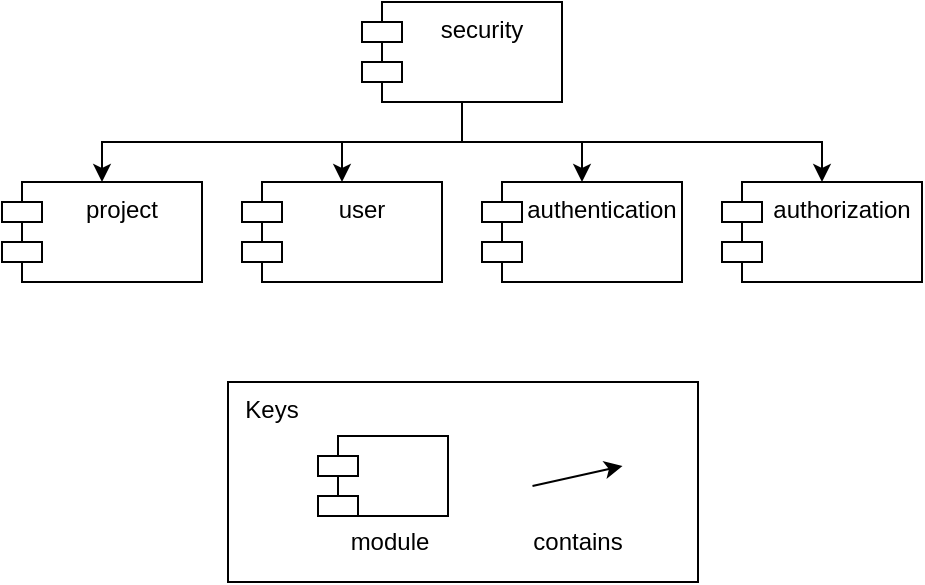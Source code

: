 <mxfile version="13.6.9" type="device"><diagram id="OztCrTy5PYGaX7s0rXb8" name="Page-1"><mxGraphModel dx="1422" dy="846" grid="1" gridSize="10" guides="1" tooltips="1" connect="1" arrows="1" fold="1" page="1" pageScale="1" pageWidth="850" pageHeight="1100" math="0" shadow="0"><root><mxCell id="0"/><mxCell id="1" parent="0"/><mxCell id="Bw-OLByIs8C8omA_i8kH-5" style="edgeStyle=orthogonalEdgeStyle;rounded=0;orthogonalLoop=1;jettySize=auto;html=1;exitX=0.5;exitY=1;exitDx=0;exitDy=0;entryX=0.5;entryY=0;entryDx=0;entryDy=0;" parent="1" source="Bw-OLByIs8C8omA_i8kH-9" target="Bw-OLByIs8C8omA_i8kH-10" edge="1"><mxGeometry relative="1" as="geometry"/></mxCell><mxCell id="Bw-OLByIs8C8omA_i8kH-6" style="edgeStyle=orthogonalEdgeStyle;rounded=0;orthogonalLoop=1;jettySize=auto;html=1;exitX=0.5;exitY=1;exitDx=0;exitDy=0;entryX=0.5;entryY=0;entryDx=0;entryDy=0;" parent="1" source="Bw-OLByIs8C8omA_i8kH-9" target="Bw-OLByIs8C8omA_i8kH-11" edge="1"><mxGeometry relative="1" as="geometry"/></mxCell><mxCell id="Bw-OLByIs8C8omA_i8kH-7" style="edgeStyle=orthogonalEdgeStyle;rounded=0;orthogonalLoop=1;jettySize=auto;html=1;exitX=0.5;exitY=1;exitDx=0;exitDy=0;entryX=0.5;entryY=0;entryDx=0;entryDy=0;" parent="1" source="Bw-OLByIs8C8omA_i8kH-9" target="Bw-OLByIs8C8omA_i8kH-13" edge="1"><mxGeometry relative="1" as="geometry"/></mxCell><mxCell id="Bw-OLByIs8C8omA_i8kH-8" style="edgeStyle=orthogonalEdgeStyle;rounded=0;orthogonalLoop=1;jettySize=auto;html=1;exitX=0.5;exitY=1;exitDx=0;exitDy=0;entryX=0.5;entryY=0;entryDx=0;entryDy=0;" parent="1" source="Bw-OLByIs8C8omA_i8kH-9" target="Bw-OLByIs8C8omA_i8kH-12" edge="1"><mxGeometry relative="1" as="geometry"/></mxCell><mxCell id="Bw-OLByIs8C8omA_i8kH-9" value="security" style="shape=module;align=left;spacingLeft=20;align=center;verticalAlign=top;" parent="1" vertex="1"><mxGeometry x="375" y="480" width="100" height="50" as="geometry"/></mxCell><mxCell id="Bw-OLByIs8C8omA_i8kH-10" value="authentication" style="shape=module;align=left;spacingLeft=20;align=center;verticalAlign=top;" parent="1" vertex="1"><mxGeometry x="435" y="570" width="100" height="50" as="geometry"/></mxCell><mxCell id="Bw-OLByIs8C8omA_i8kH-11" value="user" style="shape=module;align=left;spacingLeft=20;align=center;verticalAlign=top;" parent="1" vertex="1"><mxGeometry x="315" y="570" width="100" height="50" as="geometry"/></mxCell><mxCell id="Bw-OLByIs8C8omA_i8kH-12" value="project" style="shape=module;align=left;spacingLeft=20;align=center;verticalAlign=top;" parent="1" vertex="1"><mxGeometry x="195" y="570" width="100" height="50" as="geometry"/></mxCell><mxCell id="Bw-OLByIs8C8omA_i8kH-13" value="authorization" style="shape=module;align=left;spacingLeft=20;align=center;verticalAlign=top;" parent="1" vertex="1"><mxGeometry x="555" y="570" width="100" height="50" as="geometry"/></mxCell><mxCell id="Q5JO42tOY3oDlgMCBZrs-1" value="" style="group" vertex="1" connectable="0" parent="1"><mxGeometry x="308" y="670" width="235" height="100" as="geometry"/></mxCell><mxCell id="Q5JO42tOY3oDlgMCBZrs-2" value="&amp;nbsp; Keys" style="rounded=0;whiteSpace=wrap;html=1;align=left;verticalAlign=top;" vertex="1" parent="Q5JO42tOY3oDlgMCBZrs-1"><mxGeometry width="235" height="100" as="geometry"/></mxCell><mxCell id="Q5JO42tOY3oDlgMCBZrs-3" value="" style="endArrow=classic;html=1;exitX=1;exitY=0.5;exitDx=0;exitDy=0;startArrow=none;startFill=0;endFill=1;" edge="1" parent="Q5JO42tOY3oDlgMCBZrs-1"><mxGeometry width="50" height="50" relative="1" as="geometry"><mxPoint x="152.25" y="52" as="sourcePoint"/><mxPoint x="197.25" y="42" as="targetPoint"/></mxGeometry></mxCell><mxCell id="Q5JO42tOY3oDlgMCBZrs-4" value="contains" style="text;html=1;strokeColor=none;fillColor=none;align=center;verticalAlign=middle;whiteSpace=wrap;rounded=0;" vertex="1" parent="Q5JO42tOY3oDlgMCBZrs-1"><mxGeometry x="145" y="70" width="59.5" height="20" as="geometry"/></mxCell><mxCell id="Q5JO42tOY3oDlgMCBZrs-5" value="" style="shape=module;align=left;spacingLeft=20;align=center;verticalAlign=top;" vertex="1" parent="Q5JO42tOY3oDlgMCBZrs-1"><mxGeometry x="45" y="27" width="65" height="40" as="geometry"/></mxCell><mxCell id="Q5JO42tOY3oDlgMCBZrs-6" value="module" style="text;html=1;strokeColor=none;fillColor=none;align=center;verticalAlign=middle;whiteSpace=wrap;rounded=0;" vertex="1" parent="Q5JO42tOY3oDlgMCBZrs-1"><mxGeometry x="50.5" y="70" width="59.5" height="20" as="geometry"/></mxCell></root></mxGraphModel></diagram></mxfile>